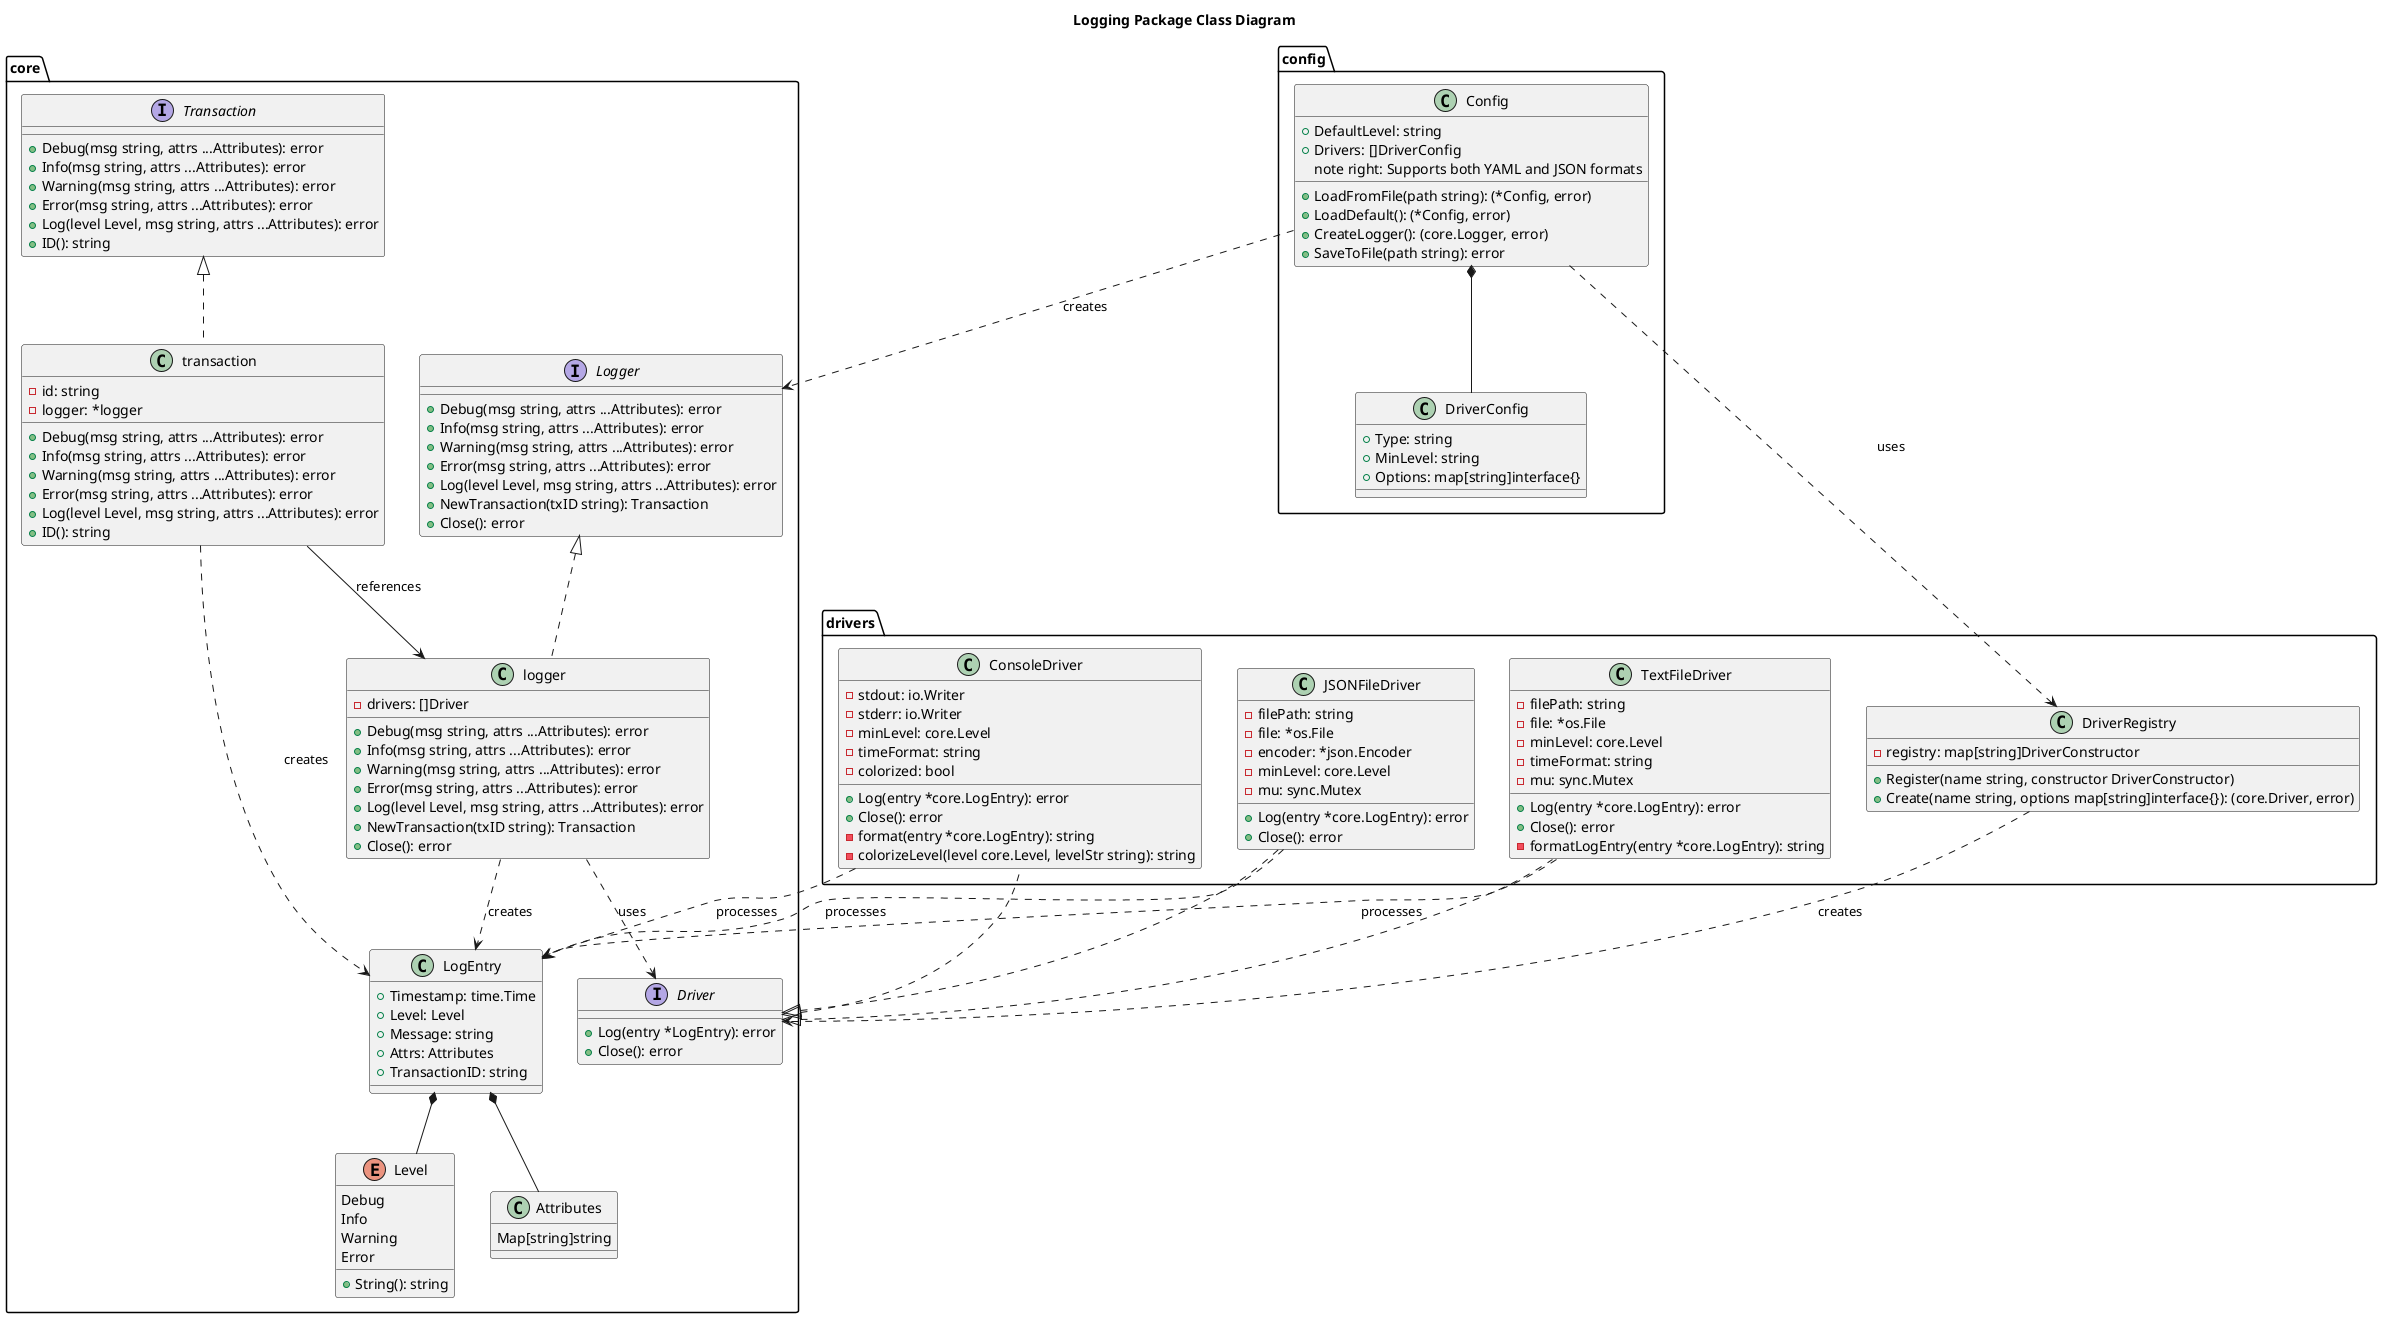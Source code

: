 @startuml
title Logging Package Class Diagram

package "core" {
  enum Level {
    Debug
    Info
    Warning
    Error
    +String(): string
  }

  class LogEntry {
    +Timestamp: time.Time
    +Level: Level
    +Message: string
    +Attrs: Attributes
    +TransactionID: string
  }

  interface Logger {
    +Debug(msg string, attrs ...Attributes): error
    +Info(msg string, attrs ...Attributes): error
    +Warning(msg string, attrs ...Attributes): error
    +Error(msg string, attrs ...Attributes): error
    +Log(level Level, msg string, attrs ...Attributes): error
    +NewTransaction(txID string): Transaction
    +Close(): error
  }

  class logger {
    -drivers: []Driver
    +Debug(msg string, attrs ...Attributes): error
    +Info(msg string, attrs ...Attributes): error
    +Warning(msg string, attrs ...Attributes): error
    +Error(msg string, attrs ...Attributes): error
    +Log(level Level, msg string, attrs ...Attributes): error
    +NewTransaction(txID string): Transaction
    +Close(): error
  }

  interface Transaction {
    +Debug(msg string, attrs ...Attributes): error
    +Info(msg string, attrs ...Attributes): error
    +Warning(msg string, attrs ...Attributes): error
    +Error(msg string, attrs ...Attributes): error
    +Log(level Level, msg string, attrs ...Attributes): error
    +ID(): string
  }

  class transaction {
    -id: string
    -logger: *logger
    +Debug(msg string, attrs ...Attributes): error
    +Info(msg string, attrs ...Attributes): error
    +Warning(msg string, attrs ...Attributes): error
    +Error(msg string, attrs ...Attributes): error
    +Log(level Level, msg string, attrs ...Attributes): error
    +ID(): string
  }

  interface Driver {
    +Log(entry *LogEntry): error
    +Close(): error
  }

  class Attributes {
    Map[string]string
  }

  Logger <|.. logger
  Transaction <|.. transaction
  logger ..> Driver : uses
  transaction --> logger : references
  logger ..> LogEntry : creates
  transaction ..> LogEntry : creates
  LogEntry *-- Level
  LogEntry *-- Attributes
}

package "drivers" {
  class ConsoleDriver {
    -stdout: io.Writer
    -stderr: io.Writer
    -minLevel: core.Level
    -timeFormat: string
    -colorized: bool
    +Log(entry *core.LogEntry): error
    +Close(): error
    -format(entry *core.LogEntry): string
    -colorizeLevel(level core.Level, levelStr string): string
  }

  class JSONFileDriver {
    -filePath: string
    -file: *os.File
    -encoder: *json.Encoder
    -minLevel: core.Level
    -mu: sync.Mutex
    +Log(entry *core.LogEntry): error
    +Close(): error
  }

  class TextFileDriver {
    -filePath: string
    -file: *os.File
    -minLevel: core.Level
    -timeFormat: string
    -mu: sync.Mutex
    +Log(entry *core.LogEntry): error
    +Close(): error
    -formatLogEntry(entry *core.LogEntry): string
  }

  class DriverRegistry {
    -registry: map[string]DriverConstructor
    +Register(name string, constructor DriverConstructor)
    +Create(name string, options map[string]interface{}): (core.Driver, error)
  }

  core.Driver <|.. ConsoleDriver
  core.Driver <|.. JSONFileDriver
  core.Driver <|.. TextFileDriver
}

package "config" {
  class Config {
    +DefaultLevel: string
    +Drivers: []DriverConfig
    +LoadFromFile(path string): (*Config, error)
    +LoadDefault(): (*Config, error)
    +CreateLogger(): (core.Logger, error)
    +SaveToFile(path string): error
    note right: Supports both YAML and JSON formats
  }

  class DriverConfig {
    +Type: string
    +MinLevel: string
    +Options: map[string]interface{}
  }

  Config *-- DriverConfig
  Config ..> drivers.DriverRegistry : uses
  Config ..> core.Logger : creates
}

drivers.ConsoleDriver ..> core.LogEntry : processes
drivers.JSONFileDriver ..> core.LogEntry : processes
drivers.TextFileDriver ..> core.LogEntry : processes
drivers.DriverRegistry ..> core.Driver : creates

@enduml 
